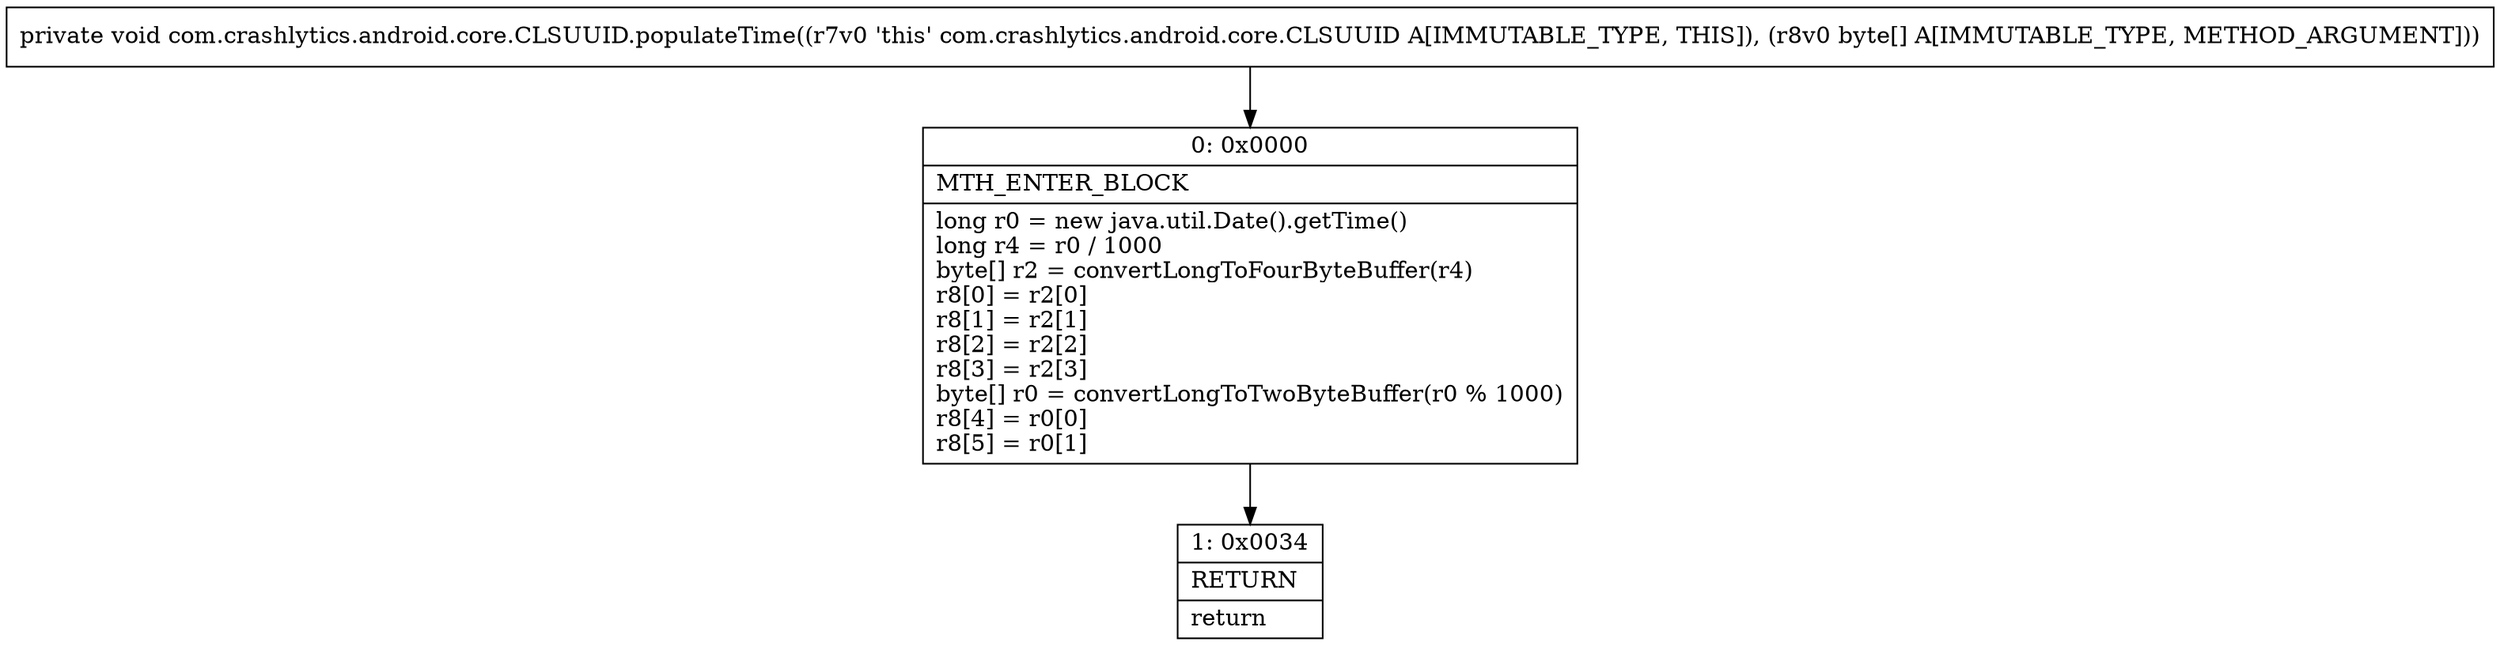digraph "CFG forcom.crashlytics.android.core.CLSUUID.populateTime([B)V" {
Node_0 [shape=record,label="{0\:\ 0x0000|MTH_ENTER_BLOCK\l|long r0 = new java.util.Date().getTime()\llong r4 = r0 \/ 1000\lbyte[] r2 = convertLongToFourByteBuffer(r4)\lr8[0] = r2[0]\lr8[1] = r2[1]\lr8[2] = r2[2]\lr8[3] = r2[3]\lbyte[] r0 = convertLongToTwoByteBuffer(r0 % 1000)\lr8[4] = r0[0]\lr8[5] = r0[1]\l}"];
Node_1 [shape=record,label="{1\:\ 0x0034|RETURN\l|return\l}"];
MethodNode[shape=record,label="{private void com.crashlytics.android.core.CLSUUID.populateTime((r7v0 'this' com.crashlytics.android.core.CLSUUID A[IMMUTABLE_TYPE, THIS]), (r8v0 byte[] A[IMMUTABLE_TYPE, METHOD_ARGUMENT])) }"];
MethodNode -> Node_0;
Node_0 -> Node_1;
}

